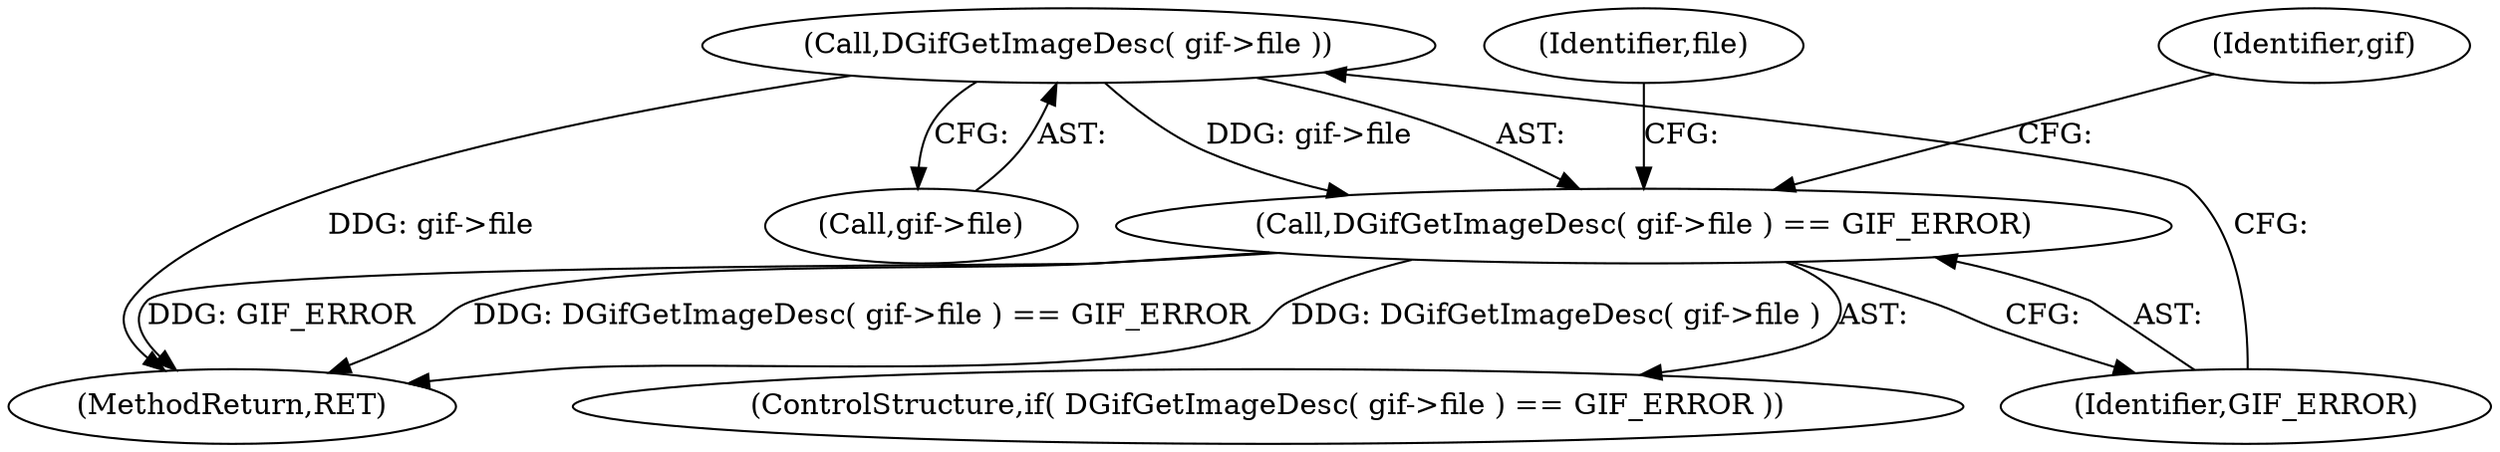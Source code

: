 digraph "0_libvips_ce684dd008532ea0bf9d4a1d89bacb35f4a83f4d@pointer" {
"1000118" [label="(Call,DGifGetImageDesc( gif->file ))"];
"1000117" [label="(Call,DGifGetImageDesc( gif->file ) == GIF_ERROR)"];
"1000303" [label="(MethodReturn,RET)"];
"1000117" [label="(Call,DGifGetImageDesc( gif->file ) == GIF_ERROR)"];
"1000118" [label="(Call,DGifGetImageDesc( gif->file ))"];
"1000119" [label="(Call,gif->file)"];
"1000125" [label="(Identifier,gif)"];
"1000116" [label="(ControlStructure,if( DGifGetImageDesc( gif->file ) == GIF_ERROR ))"];
"1000134" [label="(Identifier,file)"];
"1000122" [label="(Identifier,GIF_ERROR)"];
"1000118" -> "1000117"  [label="AST: "];
"1000118" -> "1000119"  [label="CFG: "];
"1000119" -> "1000118"  [label="AST: "];
"1000122" -> "1000118"  [label="CFG: "];
"1000118" -> "1000303"  [label="DDG: gif->file"];
"1000118" -> "1000117"  [label="DDG: gif->file"];
"1000117" -> "1000116"  [label="AST: "];
"1000117" -> "1000122"  [label="CFG: "];
"1000122" -> "1000117"  [label="AST: "];
"1000125" -> "1000117"  [label="CFG: "];
"1000134" -> "1000117"  [label="CFG: "];
"1000117" -> "1000303"  [label="DDG: DGifGetImageDesc( gif->file ) == GIF_ERROR"];
"1000117" -> "1000303"  [label="DDG: DGifGetImageDesc( gif->file )"];
"1000117" -> "1000303"  [label="DDG: GIF_ERROR"];
}
